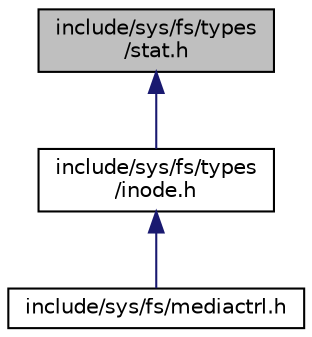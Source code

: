 digraph "include/sys/fs/types/stat.h"
{
 // LATEX_PDF_SIZE
  edge [fontname="Helvetica",fontsize="10",labelfontname="Helvetica",labelfontsize="10"];
  node [fontname="Helvetica",fontsize="10",shape=record];
  Node1 [label="include/sys/fs/types\l/stat.h",height=0.2,width=0.4,color="black", fillcolor="grey75", style="filled", fontcolor="black",tooltip="定义struct stat结构。"];
  Node1 -> Node2 [dir="back",color="midnightblue",fontsize="10",style="solid",fontname="Helvetica"];
  Node2 [label="include/sys/fs/types\l/inode.h",height=0.2,width=0.4,color="black", fillcolor="white", style="filled",URL="$inode_8h.html",tooltip="定义inode。"];
  Node2 -> Node3 [dir="back",color="midnightblue",fontsize="10",style="solid",fontname="Helvetica"];
  Node3 [label="include/sys/fs/mediactrl.h",height=0.2,width=0.4,color="black", fillcolor="white", style="filled",URL="$mediactrl_8h.html",tooltip="实现基本的介质管理。"];
}
